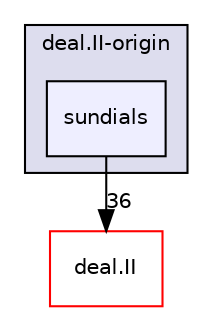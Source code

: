 digraph "include/deal.II-origin/sundials" {
  compound=true
  node [ fontsize="10", fontname="Helvetica"];
  edge [ labelfontsize="10", labelfontname="Helvetica"];
  subgraph clusterdir_1627ce85bc33b76c4cb222dfe9aeffd7 {
    graph [ bgcolor="#ddddee", pencolor="black", label="deal.II-origin" fontname="Helvetica", fontsize="10", URL="dir_1627ce85bc33b76c4cb222dfe9aeffd7.html"]
  dir_7f03f044e5fb02f81ea4de1bfa515a9a [shape=box, label="sundials", style="filled", fillcolor="#eeeeff", pencolor="black", URL="dir_7f03f044e5fb02f81ea4de1bfa515a9a.html"];
  }
  dir_ee90d91a514b839c31faec7a1d916f67 [shape=box label="deal.II" fillcolor="white" style="filled" color="red" URL="dir_ee90d91a514b839c31faec7a1d916f67.html"];
  dir_7f03f044e5fb02f81ea4de1bfa515a9a->dir_ee90d91a514b839c31faec7a1d916f67 [headlabel="36", labeldistance=1.5 headhref="dir_000128_000009.html"];
}
